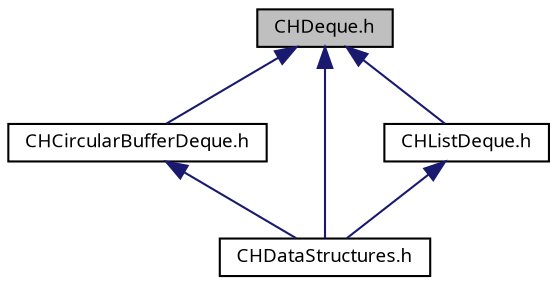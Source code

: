 digraph "CHDeque.h"
{
  bgcolor="transparent";
  edge [fontname="LucidaGrande",fontsize="9",labelfontname="LucidaGrande",labelfontsize="9"];
  node [fontname="LucidaGrande",fontsize="9",shape=record];
  Node1 [label="CHDeque.h",height=0.2,width=0.4,color="black", fillcolor="grey75", style="filled" fontcolor="black"];
  Node1 -> Node2 [dir="back",color="midnightblue",fontsize="9",style="solid",fontname="LucidaGrande"];
  Node2 [label="CHCircularBufferDeque.h",height=0.2,width=0.4,color="black",URL="$_c_h_circular_buffer_deque_8h.html",tooltip="A simple CHDeque implemented using a CHCircularBuffer."];
  Node2 -> Node3 [dir="back",color="midnightblue",fontsize="9",style="solid",fontname="LucidaGrande"];
  Node3 [label="CHDataStructures.h",height=0.2,width=0.4,color="black",URL="$_c_h_data_structures_8h.html",tooltip="An umbrella header which imports all the public header files for the framework."];
  Node1 -> Node3 [dir="back",color="midnightblue",fontsize="9",style="solid",fontname="LucidaGrande"];
  Node1 -> Node4 [dir="back",color="midnightblue",fontsize="9",style="solid",fontname="LucidaGrande"];
  Node4 [label="CHListDeque.h",height=0.2,width=0.4,color="black",URL="$_c_h_list_deque_8h.html",tooltip="A simple CHDeque implemented using a CHDoublyLinkedList."];
  Node4 -> Node3 [dir="back",color="midnightblue",fontsize="9",style="solid",fontname="LucidaGrande"];
}
